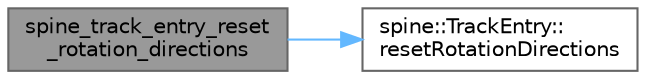 digraph "spine_track_entry_reset_rotation_directions"
{
 // LATEX_PDF_SIZE
  bgcolor="transparent";
  edge [fontname=Helvetica,fontsize=10,labelfontname=Helvetica,labelfontsize=10];
  node [fontname=Helvetica,fontsize=10,shape=box,height=0.2,width=0.4];
  rankdir="LR";
  Node1 [id="Node000001",label="spine_track_entry_reset\l_rotation_directions",height=0.2,width=0.4,color="gray40", fillcolor="grey60", style="filled", fontcolor="black",tooltip=" "];
  Node1 -> Node2 [id="edge1_Node000001_Node000002",color="steelblue1",style="solid",tooltip=" "];
  Node2 [id="Node000002",label="spine::TrackEntry::\lresetRotationDirections",height=0.2,width=0.4,color="grey40", fillcolor="white", style="filled",URL="$classspine_1_1_track_entry.html#a8e248d43ae7e3d9951642e9f7cf3c4ac",tooltip=" "];
}
